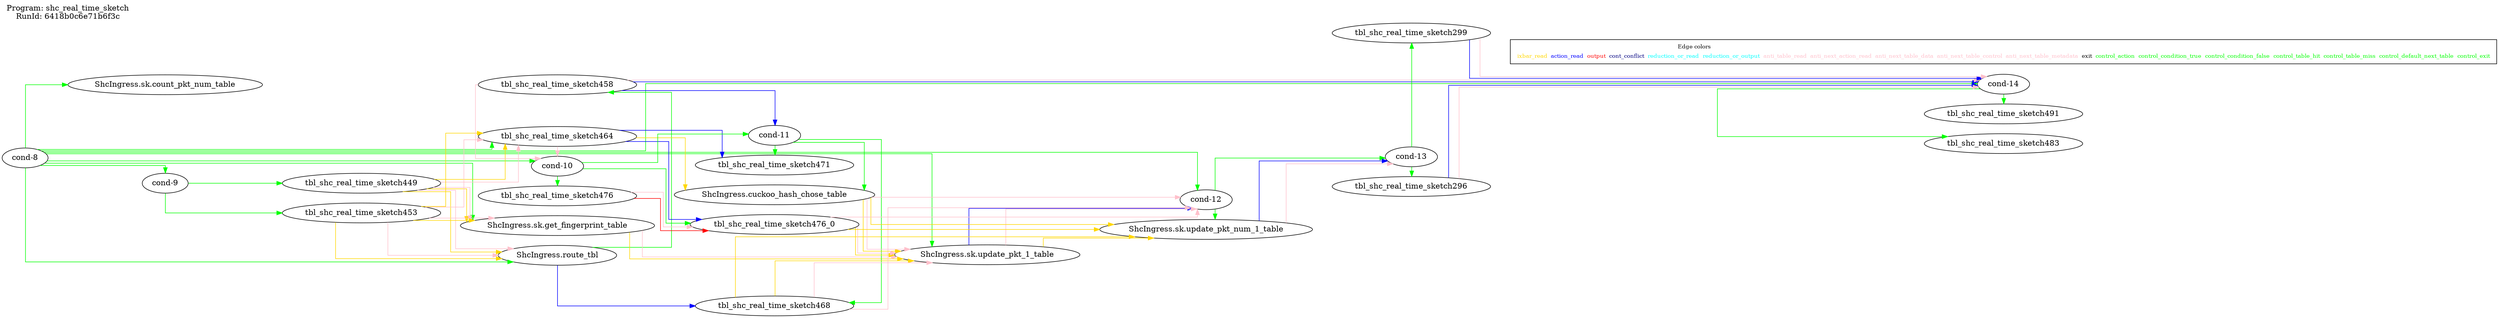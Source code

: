 digraph table_deps {
  splines=ortho; rankdir=LR;
  label="Program: shc_real_time_sketch
RunId: 6418b0c6e71b6f3c
";
  labelloc=t; labeljust=l;
  { "cond-8"; "cond-9"; "ShcIngress.sk.count_pkt_num_table"; "tbl_shc_real_time_sketch449"; "tbl_shc_real_time_sketch453"; }
  { rank = same; "ShcIngress.route_tbl"; "tbl_shc_real_time_sketch464"; "cond-10"; "ShcIngress.sk.get_fingerprint_table"; "tbl_shc_real_time_sketch458"; "tbl_shc_real_time_sketch476"; }
  { rank = same; "ShcIngress.sk.update_pkt_1_table"; }
  { rank = same; "cond-12"; "ShcIngress.sk.update_pkt_num_1_table"; }
  { rank = same; "cond-14"; "tbl_shc_real_time_sketch483"; "tbl_shc_real_time_sketch491"; }
  { rank = same; "cond-11"; "tbl_shc_real_time_sketch468"; "tbl_shc_real_time_sketch471"; "ShcIngress.cuckoo_hash_chose_table"; "tbl_shc_real_time_sketch476_0"; }
  { rank = same; "cond-13"; "tbl_shc_real_time_sketch296"; "tbl_shc_real_time_sketch299"; }
   "cond-8" -> "cond-9" [ label= "",color=green ];
   "cond-8" -> "ShcIngress.route_tbl" [ label= "",color=green ];
   "cond-8" -> "tbl_shc_real_time_sketch464" [ label= "",color=green ];
   "cond-8" -> "cond-10" [ label= "",color=green ];
   "cond-8" -> "ShcIngress.sk.count_pkt_num_table" [ label= "",color=green ];
   "cond-8" -> "ShcIngress.sk.get_fingerprint_table" [ label= "",color=green ];
   "cond-8" -> "ShcIngress.sk.update_pkt_1_table" [ label= "",color=green ];
   "cond-8" -> "cond-12" [ label= "",color=green ];
   "cond-8" -> "cond-14" [ label= "",color=green ];
   "cond-9" -> "tbl_shc_real_time_sketch449" [ label= "",color=green ];
   "cond-9" -> "tbl_shc_real_time_sketch453" [ label= "",color=green ];
   "ShcIngress.route_tbl" -> "tbl_shc_real_time_sketch458" [ label= "",color=green ];
   "cond-10" -> "cond-11" [ label= "",color=green ];
   "cond-11" -> "tbl_shc_real_time_sketch468" [ label= "",color=green ];
   "cond-11" -> "tbl_shc_real_time_sketch471" [ label= "",color=green ];
   "cond-11" -> "ShcIngress.cuckoo_hash_chose_table" [ label= "",color=green ];
   "cond-10" -> "tbl_shc_real_time_sketch476" [ label= "",color=green ];
   "cond-10" -> "tbl_shc_real_time_sketch476_0" [ label= "",color=green ];
   "cond-12" -> "ShcIngress.sk.update_pkt_num_1_table" [ label= "",color=green ];
   "cond-12" -> "cond-13" [ label= "",color=green ];
   "cond-13" -> "tbl_shc_real_time_sketch296" [ label= "",color=green ];
   "cond-13" -> "tbl_shc_real_time_sketch299" [ label= "",color=green ];
   "cond-14" -> "tbl_shc_real_time_sketch483" [ label= "",color=green ];
   "cond-14" -> "tbl_shc_real_time_sketch491" [ label= "",color=green ];
   "tbl_shc_real_time_sketch449" -> "ShcIngress.route_tbl" [ label= "",color=gold ];
   "tbl_shc_real_time_sketch453" -> "ShcIngress.route_tbl" [ label= "",color=gold ];
   "tbl_shc_real_time_sketch449" -> "tbl_shc_real_time_sketch464" [ label= "",color=gold ];
   "tbl_shc_real_time_sketch453" -> "tbl_shc_real_time_sketch464" [ label= "",color=gold ];
   "tbl_shc_real_time_sketch458" -> "cond-11" [ label= "",color=blue ];
   "ShcIngress.route_tbl" -> "tbl_shc_real_time_sketch468" [ label= "",color=blue ];
   "tbl_shc_real_time_sketch464" -> "tbl_shc_real_time_sketch471" [ label= "",color=blue ];
   "tbl_shc_real_time_sketch464" -> "ShcIngress.cuckoo_hash_chose_table" [ label= "",color=gold ];
   "tbl_shc_real_time_sketch476" -> "tbl_shc_real_time_sketch476_0" [ label= "",color=red ];
   "tbl_shc_real_time_sketch464" -> "tbl_shc_real_time_sketch476_0" [ label= "",color=blue ];
   "tbl_shc_real_time_sketch449" -> "ShcIngress.sk.get_fingerprint_table" [ label= "",color=gold ];
   "tbl_shc_real_time_sketch453" -> "ShcIngress.sk.get_fingerprint_table" [ label= "",color=gold ];
   "ShcIngress.sk.get_fingerprint_table" -> "ShcIngress.sk.update_pkt_1_table" [ label= "",color=gold ];
   "tbl_shc_real_time_sketch468" -> "ShcIngress.sk.update_pkt_1_table" [ label= "",color=gold ];
   "ShcIngress.cuckoo_hash_chose_table" -> "ShcIngress.sk.update_pkt_1_table" [ label= "",color=gold ];
   "tbl_shc_real_time_sketch476_0" -> "ShcIngress.sk.update_pkt_1_table" [ label= "",color=gold ];
   "ShcIngress.sk.update_pkt_1_table" -> "cond-12" [ label= "",color=blue ];
   "ShcIngress.sk.update_pkt_1_table" -> "ShcIngress.sk.update_pkt_num_1_table" [ label= "",color=gold ];
   "tbl_shc_real_time_sketch468" -> "ShcIngress.sk.update_pkt_num_1_table" [ label= "",color=gold ];
   "ShcIngress.cuckoo_hash_chose_table" -> "ShcIngress.sk.update_pkt_num_1_table" [ label= "",color=gold ];
   "tbl_shc_real_time_sketch476_0" -> "ShcIngress.sk.update_pkt_num_1_table" [ label= "",color=gold ];
   "ShcIngress.sk.update_pkt_num_1_table" -> "cond-13" [ label= "",color=blue ];
   "tbl_shc_real_time_sketch296" -> "cond-14" [ label= "",color=blue ];
   "tbl_shc_real_time_sketch299" -> "cond-14" [ label= "",color=blue ];
   "tbl_shc_real_time_sketch458" -> "cond-14" [ label= "",color=blue ];
   "ShcIngress.sk.update_pkt_num_1_table" -> "cond-13" [ label= "",color=pink ];
   "ShcIngress.sk.update_pkt_1_table" -> "cond-12" [ label= "",color=pink ];
   "tbl_shc_real_time_sketch468" -> "ShcIngress.sk.update_pkt_1_table" [ label= "",color=pink ];
   "tbl_shc_real_time_sketch468" -> "cond-12" [ label= "",color=pink ];
   "ShcIngress.cuckoo_hash_chose_table" -> "ShcIngress.sk.update_pkt_1_table" [ label= "",color=pink ];
   "ShcIngress.cuckoo_hash_chose_table" -> "cond-12" [ label= "",color=pink ];
   "tbl_shc_real_time_sketch476_0" -> "ShcIngress.sk.update_pkt_1_table" [ label= "",color=pink ];
   "tbl_shc_real_time_sketch476_0" -> "cond-12" [ label= "",color=pink ];
   "tbl_shc_real_time_sketch458" -> "cond-10" [ label= "",color=pink ];
   "tbl_shc_real_time_sketch464" -> "cond-10" [ label= "",color=pink ];
   "ShcIngress.sk.get_fingerprint_table" -> "ShcIngress.sk.update_pkt_1_table" [ label= "",color=pink ];
   "tbl_shc_real_time_sketch449" -> "ShcIngress.route_tbl" [ label= "",color=pink ];
   "tbl_shc_real_time_sketch449" -> "tbl_shc_real_time_sketch464" [ label= "",color=pink ];
   "tbl_shc_real_time_sketch449" -> "ShcIngress.sk.get_fingerprint_table" [ label= "",color=pink ];
   "tbl_shc_real_time_sketch453" -> "ShcIngress.route_tbl" [ label= "",color=pink ];
   "tbl_shc_real_time_sketch453" -> "tbl_shc_real_time_sketch464" [ label= "",color=pink ];
   "tbl_shc_real_time_sketch453" -> "ShcIngress.sk.get_fingerprint_table" [ label= "",color=pink ];
   "tbl_shc_real_time_sketch458" -> "cond-14" [ label= "",color=pink ];
   "tbl_shc_real_time_sketch476" -> "tbl_shc_real_time_sketch476_0" [ label= "",color=pink ];
   "tbl_shc_real_time_sketch296" -> "cond-14" [ label= "",color=pink ];
   "tbl_shc_real_time_sketch299" -> "cond-14" [ label= "",color=pink ];
  { rank=max;
    subgraph cluster_legend { node [ shape=record; fontsize=10];
      empty [label=<<table border="0" cellborder="0"><tr><td colspan="8">Edge colors</td></tr><tr><td><font color="gold">ixbar_read</font></td><td><font color="blue">action_read</font></td><td><font color="red">output</font></td><td><font color="navy">cont_conflict</font></td><td><font color="cyan">reduction_or_read</font></td><td><font color="cyan">reduction_or_output</font></td><td><font color="pink">anti_table_read</font></td><td><font color="pink">anti_next_action_read</font></td><td><font color="pink">anti_next_table_data</font></td><td><font color="pink">anti_next_table_control</font></td><td><font color="pink">anti_next_table_metadata</font></td><td><font color="black">exit</font></td><td><font color="green">control_action</font></td><td><font color="green">control_condition_true</font></td><td><font color="green">control_condition_false</font></td><td><font color="green">control_table_hit</font></td><td><font color="green">control_table_miss</font></td><td><font color="green">control_default_next_table</font></td><td><font color="green">control_exit</font></td></tr></table>>;]
    }
  }
}
